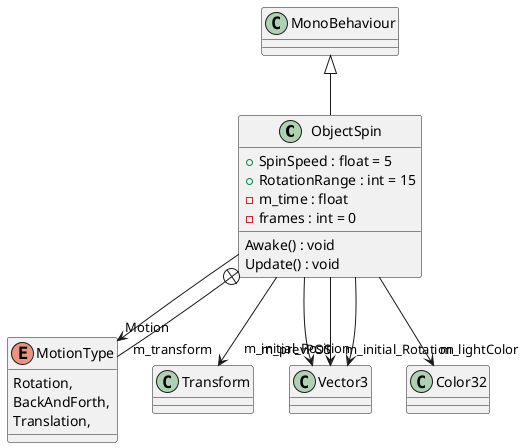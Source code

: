 @startuml
class ObjectSpin {
    + SpinSpeed : float = 5
    + RotationRange : int = 15
    - m_time : float
    - frames : int = 0
    Awake() : void
    Update() : void
}
enum MotionType {
    Rotation,
    BackAndForth,
    Translation,
}
MonoBehaviour <|-- ObjectSpin
ObjectSpin --> "m_transform" Transform
ObjectSpin --> "m_prevPOS" Vector3
ObjectSpin --> "m_initial_Rotation" Vector3
ObjectSpin --> "m_initial_Position" Vector3
ObjectSpin --> "m_lightColor" Color32
ObjectSpin --> "Motion" MotionType
ObjectSpin +-- MotionType
@enduml
